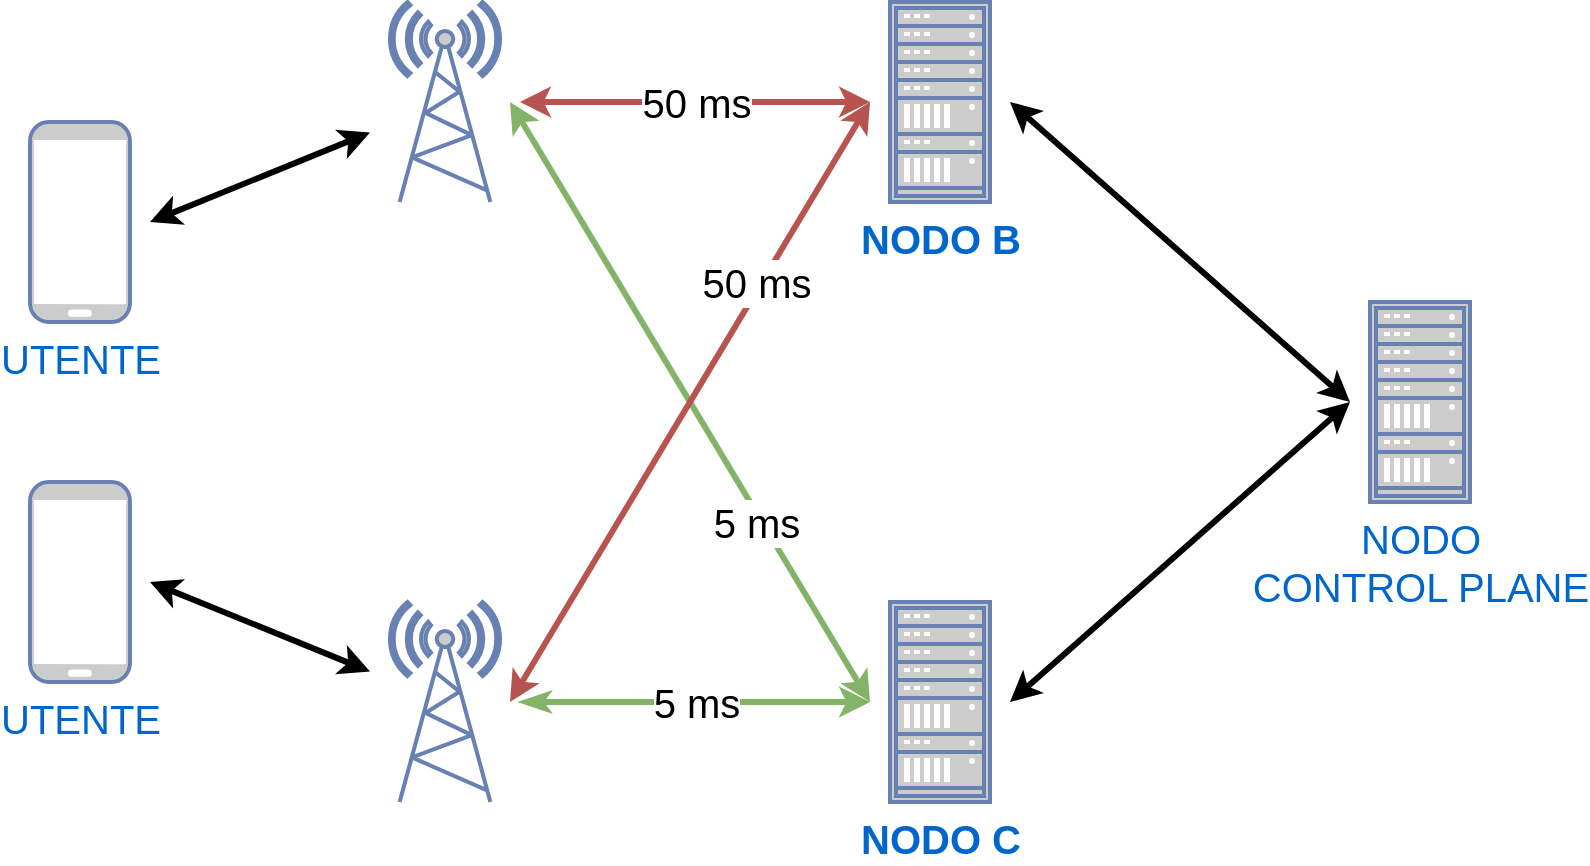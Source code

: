 <mxfile version="21.5.2" type="device">
  <diagram name="Page-1" id="d66fe2ae-3e9f-cf2f-6d29-e24063ad5d60">
    <mxGraphModel dx="2534" dy="1648" grid="1" gridSize="10" guides="1" tooltips="1" connect="1" arrows="1" fold="1" page="1" pageScale="1" pageWidth="1100" pageHeight="850" background="none" math="0" shadow="0">
      <root>
        <mxCell id="0" />
        <mxCell id="1" parent="0" />
        <mxCell id="i6YwtUnQKHBLyYmnIK1T-20" value="&lt;font style=&quot;font-size: 20px;&quot;&gt;50 ms&lt;/font&gt;" style="edgeStyle=orthogonalEdgeStyle;rounded=0;orthogonalLoop=1;jettySize=auto;html=1;entryX=0;entryY=0.5;entryDx=0;entryDy=0;entryPerimeter=0;strokeWidth=3;endArrow=classic;endFill=1;startArrow=classic;startFill=1;fillColor=#f8cecc;strokeColor=#b85450;" parent="1" source="i6YwtUnQKHBLyYmnIK1T-14" target="i6YwtUnQKHBLyYmnIK1T-18" edge="1">
          <mxGeometry relative="1" as="geometry" />
        </mxCell>
        <mxCell id="HWIHHWXbk4KBUpeE7iqn-2" value="&lt;font style=&quot;font-size: 20px;&quot;&gt;5 ms&lt;/font&gt;" style="rounded=0;orthogonalLoop=1;jettySize=auto;html=1;entryX=0;entryY=0.5;entryDx=0;entryDy=0;entryPerimeter=0;strokeWidth=3;startArrow=classic;startFill=1;fillColor=#d5e8d4;strokeColor=#82b366;" parent="1" target="i6YwtUnQKHBLyYmnIK1T-28" edge="1">
          <mxGeometry x="0.391" y="-3" relative="1" as="geometry">
            <mxPoint x="-800" y="-750" as="sourcePoint" />
            <mxPoint as="offset" />
          </mxGeometry>
        </mxCell>
        <mxCell id="i6YwtUnQKHBLyYmnIK1T-14" value="" style="fontColor=#0066CC;verticalAlign=top;verticalLabelPosition=bottom;labelPosition=center;align=center;html=1;outlineConnect=0;fillColor=#CCCCCC;strokeColor=#6881B3;gradientColor=none;gradientDirection=north;strokeWidth=2;shape=mxgraph.networks.radio_tower;perimeterSpacing=10;" parent="1" vertex="1">
          <mxGeometry x="-860" y="-800" width="55" height="100" as="geometry" />
        </mxCell>
        <mxCell id="i6YwtUnQKHBLyYmnIK1T-19" style="rounded=0;orthogonalLoop=1;jettySize=auto;html=1;exitX=1;exitY=0.5;exitDx=0;exitDy=0;exitPerimeter=0;strokeWidth=3;startArrow=classic;startFill=1;" parent="1" source="i6YwtUnQKHBLyYmnIK1T-16" target="i6YwtUnQKHBLyYmnIK1T-14" edge="1">
          <mxGeometry relative="1" as="geometry" />
        </mxCell>
        <mxCell id="i6YwtUnQKHBLyYmnIK1T-16" value="&lt;font style=&quot;font-size: 20px;&quot;&gt;UTENTE&lt;/font&gt;" style="fontColor=#0066CC;verticalAlign=top;verticalLabelPosition=bottom;labelPosition=center;align=center;html=1;outlineConnect=0;fillColor=#CCCCCC;strokeColor=#6881B3;gradientColor=none;gradientDirection=north;strokeWidth=2;shape=mxgraph.networks.mobile;perimeterSpacing=10;" parent="1" vertex="1">
          <mxGeometry x="-1040" y="-740" width="50" height="100" as="geometry" />
        </mxCell>
        <mxCell id="i6YwtUnQKHBLyYmnIK1T-30" style="rounded=0;orthogonalLoop=1;jettySize=auto;html=1;exitX=1;exitY=0.5;exitDx=0;exitDy=0;exitPerimeter=0;entryX=0;entryY=0.5;entryDx=0;entryDy=0;entryPerimeter=0;strokeWidth=3;startArrow=classic;startFill=1;" parent="1" source="i6YwtUnQKHBLyYmnIK1T-18" target="i6YwtUnQKHBLyYmnIK1T-29" edge="1">
          <mxGeometry relative="1" as="geometry" />
        </mxCell>
        <mxCell id="i6YwtUnQKHBLyYmnIK1T-18" value="&lt;font style=&quot;font-size: 20px;&quot;&gt;&lt;b&gt;NODO B&lt;/b&gt;&lt;/font&gt;" style="fontColor=#0066CC;verticalAlign=top;verticalLabelPosition=bottom;labelPosition=center;align=center;html=1;outlineConnect=0;fillColor=#CCCCCC;strokeColor=#6881B3;gradientColor=none;gradientDirection=north;strokeWidth=2;shape=mxgraph.networks.rack;perimeterSpacing=10;" parent="1" vertex="1">
          <mxGeometry x="-610" y="-800" width="50" height="100" as="geometry" />
        </mxCell>
        <mxCell id="i6YwtUnQKHBLyYmnIK1T-22" value="&lt;font style=&quot;font-size: 20px;&quot;&gt;5 ms&lt;/font&gt;" style="edgeStyle=orthogonalEdgeStyle;rounded=0;orthogonalLoop=1;jettySize=auto;html=1;entryX=0;entryY=0.5;entryDx=0;entryDy=0;entryPerimeter=0;strokeWidth=3;startArrow=classicThin;startFill=1;fillColor=#d5e8d4;strokeColor=#82b366;" parent="1" source="i6YwtUnQKHBLyYmnIK1T-23" target="i6YwtUnQKHBLyYmnIK1T-28" edge="1">
          <mxGeometry relative="1" as="geometry" />
        </mxCell>
        <mxCell id="HWIHHWXbk4KBUpeE7iqn-1" value="&lt;font style=&quot;font-size: 20px;&quot;&gt;50 ms&lt;/font&gt;" style="rounded=0;orthogonalLoop=1;jettySize=auto;html=1;entryX=0;entryY=0.5;entryDx=0;entryDy=0;entryPerimeter=0;strokeWidth=3;startArrow=classic;startFill=1;fillColor=#f8cecc;strokeColor=#b85450;" parent="1" target="i6YwtUnQKHBLyYmnIK1T-18" edge="1">
          <mxGeometry x="0.391" y="3" relative="1" as="geometry">
            <mxPoint x="-800" y="-450" as="sourcePoint" />
            <mxPoint as="offset" />
          </mxGeometry>
        </mxCell>
        <mxCell id="i6YwtUnQKHBLyYmnIK1T-23" value="" style="fontColor=#0066CC;verticalAlign=top;verticalLabelPosition=bottom;labelPosition=center;align=center;html=1;outlineConnect=0;fillColor=#CCCCCC;strokeColor=#6881B3;gradientColor=none;gradientDirection=north;strokeWidth=2;shape=mxgraph.networks.radio_tower;perimeterSpacing=10;" parent="1" vertex="1">
          <mxGeometry x="-860" y="-500" width="55" height="100" as="geometry" />
        </mxCell>
        <mxCell id="i6YwtUnQKHBLyYmnIK1T-24" style="rounded=0;orthogonalLoop=1;jettySize=auto;html=1;exitX=1;exitY=0.5;exitDx=0;exitDy=0;exitPerimeter=0;strokeWidth=3;startArrow=classic;startFill=1;" parent="1" source="i6YwtUnQKHBLyYmnIK1T-25" target="i6YwtUnQKHBLyYmnIK1T-23" edge="1">
          <mxGeometry relative="1" as="geometry" />
        </mxCell>
        <mxCell id="i6YwtUnQKHBLyYmnIK1T-25" value="&lt;font style=&quot;font-size: 20px;&quot;&gt;UTENTE&lt;/font&gt;" style="fontColor=#0066CC;verticalAlign=top;verticalLabelPosition=bottom;labelPosition=center;align=center;html=1;outlineConnect=0;fillColor=#CCCCCC;strokeColor=#6881B3;gradientColor=none;gradientDirection=north;strokeWidth=2;shape=mxgraph.networks.mobile;perimeterSpacing=10;" parent="1" vertex="1">
          <mxGeometry x="-1040" y="-560" width="50" height="100" as="geometry" />
        </mxCell>
        <mxCell id="i6YwtUnQKHBLyYmnIK1T-32" style="rounded=0;orthogonalLoop=1;jettySize=auto;html=1;entryX=0;entryY=0.5;entryDx=0;entryDy=0;entryPerimeter=0;strokeWidth=3;startArrow=classic;startFill=1;" parent="1" target="i6YwtUnQKHBLyYmnIK1T-29" edge="1">
          <mxGeometry relative="1" as="geometry">
            <mxPoint x="-430" y="-600" as="targetPoint" />
            <Array as="points" />
            <mxPoint x="-550" y="-450" as="sourcePoint" />
          </mxGeometry>
        </mxCell>
        <mxCell id="i6YwtUnQKHBLyYmnIK1T-28" value="&lt;font style=&quot;font-size: 20px;&quot;&gt;&lt;b&gt;NODO C&lt;/b&gt;&lt;/font&gt;" style="fontColor=#0066CC;verticalAlign=top;verticalLabelPosition=bottom;labelPosition=center;align=center;html=1;outlineConnect=0;fillColor=#CCCCCC;strokeColor=#6881B3;gradientColor=none;gradientDirection=north;strokeWidth=2;shape=mxgraph.networks.rack;perimeterSpacing=10;" parent="1" vertex="1">
          <mxGeometry x="-610" y="-500" width="50" height="100" as="geometry" />
        </mxCell>
        <mxCell id="i6YwtUnQKHBLyYmnIK1T-29" value="&lt;font style=&quot;font-size: 20px;&quot;&gt;NODO &lt;br&gt;CONTROL PLANE&lt;/font&gt;" style="fontColor=#0066CC;verticalAlign=top;verticalLabelPosition=bottom;labelPosition=center;align=center;html=1;outlineConnect=0;fillColor=#CCCCCC;strokeColor=#6881B3;gradientColor=none;gradientDirection=north;strokeWidth=2;shape=mxgraph.networks.rack;perimeterSpacing=10;" parent="1" vertex="1">
          <mxGeometry x="-370" y="-650" width="50" height="100" as="geometry" />
        </mxCell>
      </root>
    </mxGraphModel>
  </diagram>
</mxfile>

